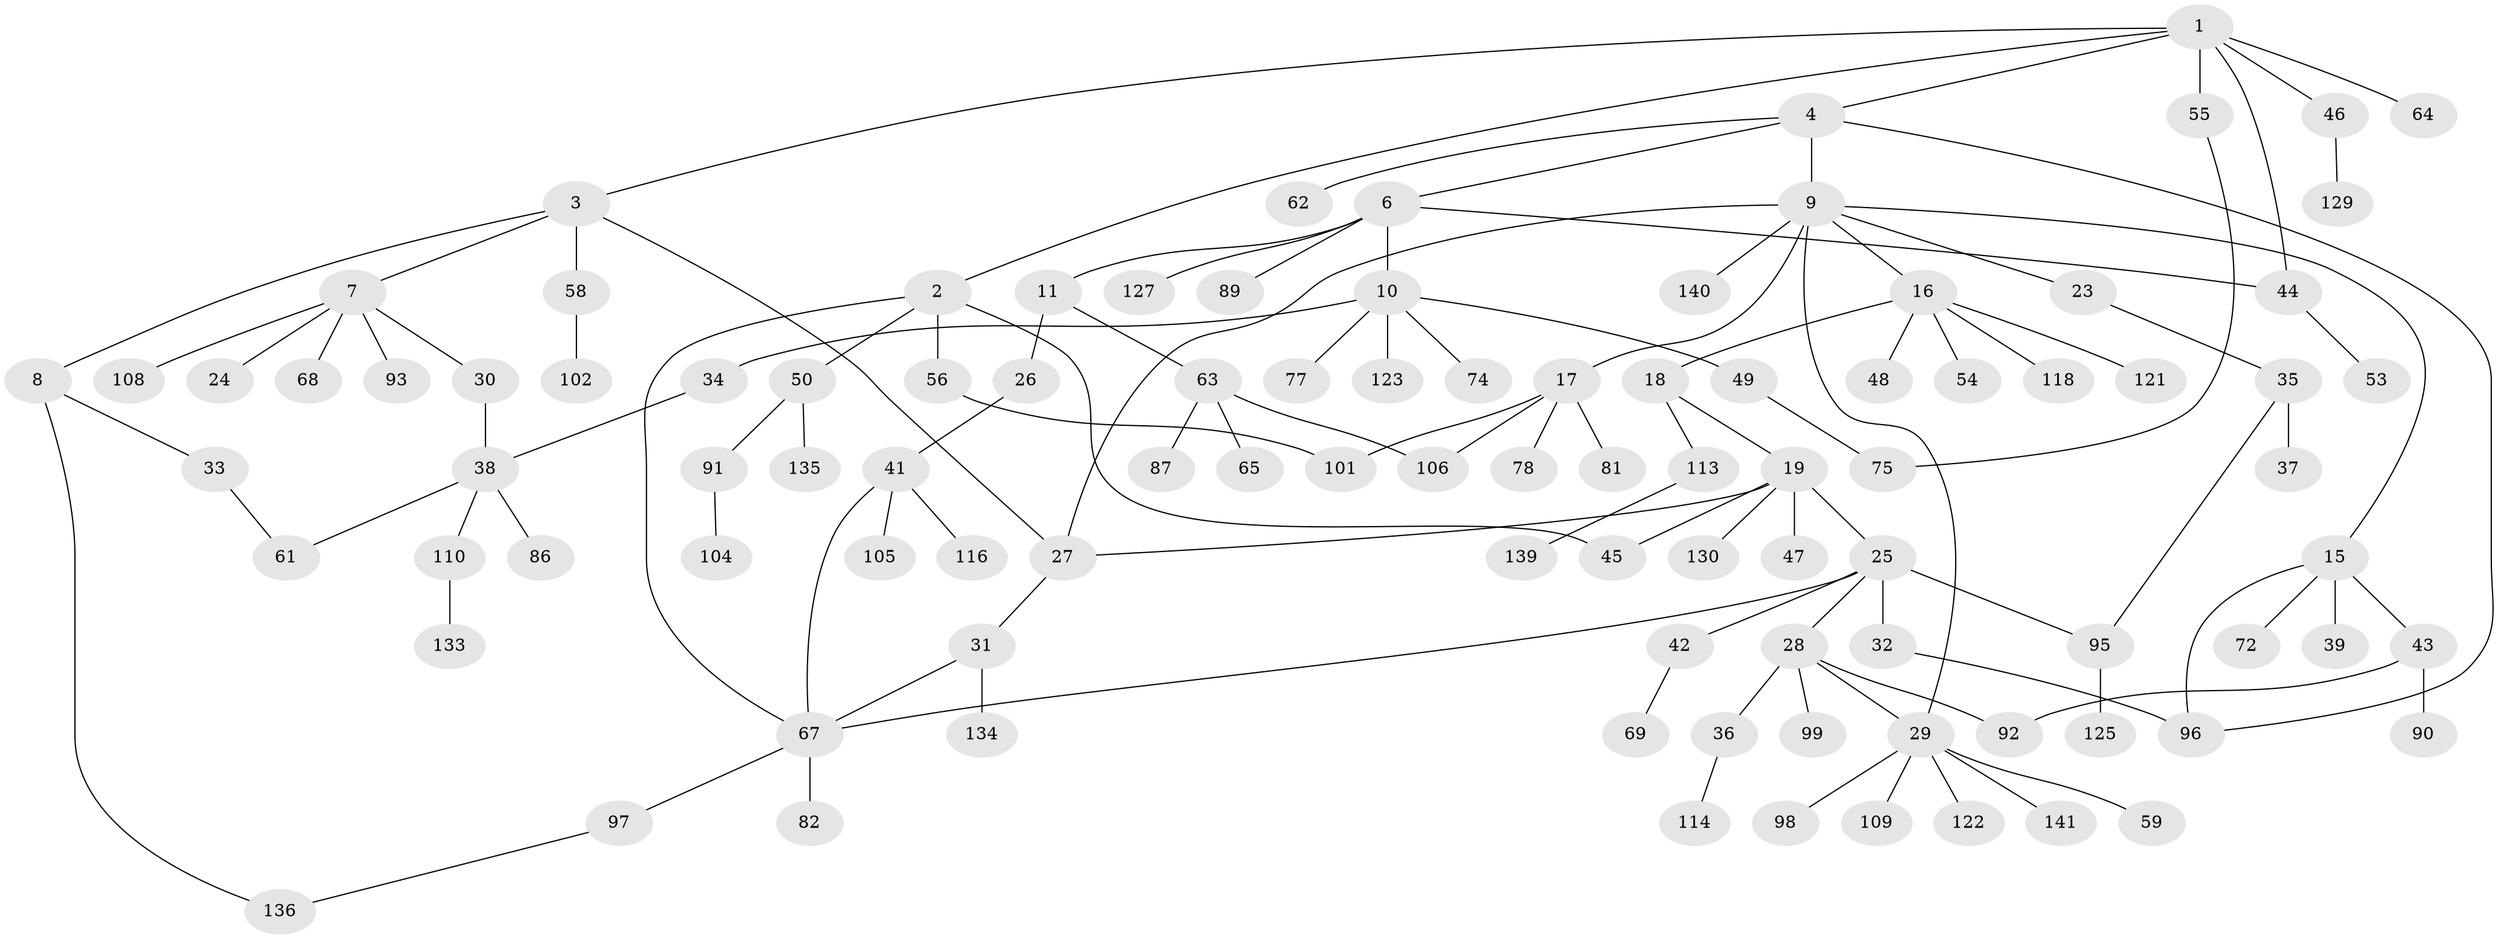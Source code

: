 // Generated by graph-tools (version 1.1) at 2025/51/02/27/25 19:51:39]
// undirected, 101 vertices, 118 edges
graph export_dot {
graph [start="1"]
  node [color=gray90,style=filled];
  1 [super="+5"];
  2 [super="+14"];
  3 [super="+57"];
  4;
  6 [super="+60"];
  7 [super="+20"];
  8 [super="+13"];
  9 [super="+12"];
  10 [super="+22"];
  11 [super="+107"];
  15 [super="+21"];
  16 [super="+112"];
  17 [super="+73"];
  18 [super="+84"];
  19 [super="+111"];
  23 [super="+115"];
  24;
  25 [super="+94"];
  26;
  27 [super="+117"];
  28 [super="+83"];
  29 [super="+40"];
  30 [super="+51"];
  31;
  32 [super="+131"];
  33 [super="+71"];
  34;
  35;
  36;
  37 [super="+128"];
  38 [super="+79"];
  39;
  41 [super="+88"];
  42;
  43 [super="+137"];
  44 [super="+85"];
  45;
  46;
  47;
  48;
  49 [super="+52"];
  50;
  53;
  54 [super="+76"];
  55;
  56;
  58 [super="+66"];
  59;
  61 [super="+103"];
  62;
  63 [super="+70"];
  64;
  65 [super="+80"];
  67 [super="+132"];
  68;
  69;
  72;
  74;
  75;
  77;
  78;
  81;
  82;
  86;
  87;
  89;
  90;
  91;
  92;
  93;
  95 [super="+120"];
  96 [super="+119"];
  97 [super="+124"];
  98 [super="+100"];
  99;
  101;
  102;
  104;
  105;
  106;
  108;
  109;
  110;
  113;
  114;
  116;
  118;
  121 [super="+126"];
  122;
  123;
  125;
  127;
  129;
  130;
  133 [super="+138"];
  134;
  135;
  136;
  139;
  140;
  141;
  1 -- 2;
  1 -- 3;
  1 -- 4;
  1 -- 55;
  1 -- 64;
  1 -- 44;
  1 -- 46;
  2 -- 45;
  2 -- 50;
  2 -- 67;
  2 -- 56;
  3 -- 7;
  3 -- 8;
  3 -- 27;
  3 -- 58;
  4 -- 6;
  4 -- 9;
  4 -- 62;
  4 -- 96;
  6 -- 10;
  6 -- 11;
  6 -- 44;
  6 -- 127;
  6 -- 89;
  7 -- 93;
  7 -- 108;
  7 -- 24;
  7 -- 68;
  7 -- 30;
  8 -- 33;
  8 -- 136;
  9 -- 15;
  9 -- 16;
  9 -- 17;
  9 -- 27;
  9 -- 140;
  9 -- 29;
  9 -- 23;
  10 -- 49;
  10 -- 123;
  10 -- 74;
  10 -- 34;
  10 -- 77;
  11 -- 26;
  11 -- 63;
  15 -- 39;
  15 -- 72;
  15 -- 43;
  15 -- 96;
  16 -- 18;
  16 -- 48;
  16 -- 54;
  16 -- 121;
  16 -- 118;
  17 -- 81;
  17 -- 106;
  17 -- 101;
  17 -- 78;
  18 -- 19;
  18 -- 113;
  19 -- 25;
  19 -- 47;
  19 -- 130;
  19 -- 45;
  19 -- 27;
  23 -- 35;
  25 -- 28;
  25 -- 32;
  25 -- 42;
  25 -- 67;
  25 -- 95;
  26 -- 41;
  27 -- 31;
  28 -- 36;
  28 -- 99;
  28 -- 29;
  28 -- 92;
  29 -- 59;
  29 -- 141;
  29 -- 98;
  29 -- 109;
  29 -- 122;
  30 -- 38;
  31 -- 134;
  31 -- 67;
  32 -- 96;
  33 -- 61;
  34 -- 38;
  35 -- 37;
  35 -- 95;
  36 -- 114;
  38 -- 61;
  38 -- 86;
  38 -- 110;
  41 -- 116;
  41 -- 105 [weight=2];
  41 -- 67;
  42 -- 69;
  43 -- 90;
  43 -- 92;
  44 -- 53;
  46 -- 129;
  49 -- 75;
  50 -- 91;
  50 -- 135;
  55 -- 75;
  56 -- 101;
  58 -- 102;
  63 -- 65;
  63 -- 87;
  63 -- 106;
  67 -- 82;
  67 -- 97;
  91 -- 104;
  95 -- 125;
  97 -- 136;
  110 -- 133;
  113 -- 139;
}
